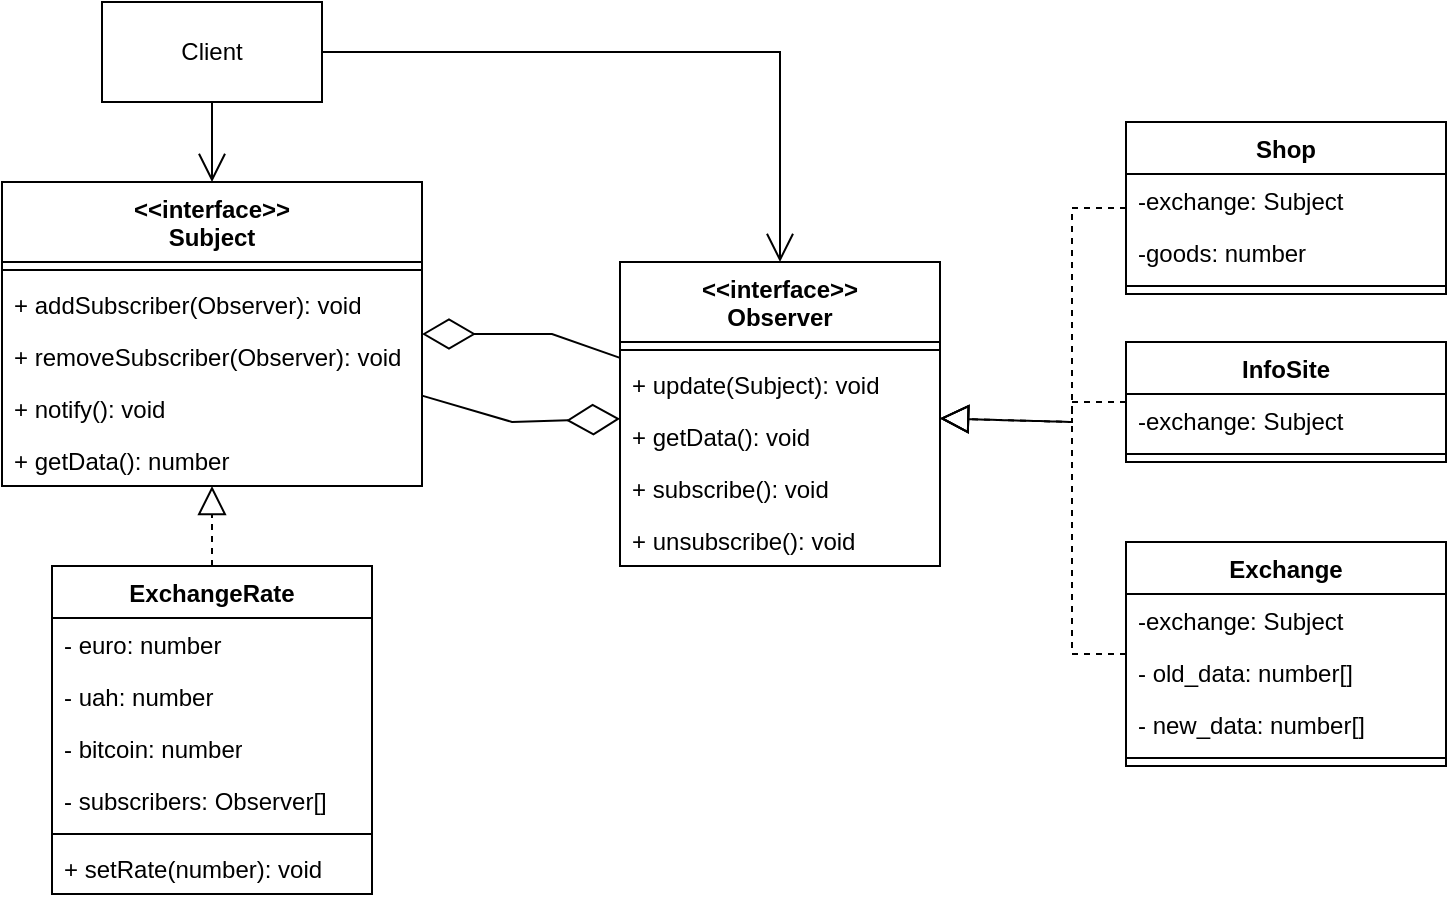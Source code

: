 <mxfile version="21.3.3" type="device">
  <diagram id="C5RBs43oDa-KdzZeNtuy" name="Page-1">
    <mxGraphModel dx="1105" dy="612" grid="1" gridSize="10" guides="1" tooltips="1" connect="1" arrows="1" fold="1" page="1" pageScale="1" pageWidth="827" pageHeight="1169" math="0" shadow="0">
      <root>
        <mxCell id="WIyWlLk6GJQsqaUBKTNV-0" />
        <mxCell id="WIyWlLk6GJQsqaUBKTNV-1" parent="WIyWlLk6GJQsqaUBKTNV-0" />
        <mxCell id="GQACmn0jV0vaVqxmoJ_N-4" value="Client" style="html=1;whiteSpace=wrap;" parent="WIyWlLk6GJQsqaUBKTNV-1" vertex="1">
          <mxGeometry x="75" y="170" width="110" height="50" as="geometry" />
        </mxCell>
        <mxCell id="x7uJ4MQezbmxkoE7o8Km-0" value="&amp;lt;&amp;lt;interface&amp;gt;&amp;gt;&lt;br&gt;Subject" style="swimlane;fontStyle=1;align=center;verticalAlign=top;childLayout=stackLayout;horizontal=1;startSize=40;horizontalStack=0;resizeParent=1;resizeParentMax=0;resizeLast=0;collapsible=1;marginBottom=0;whiteSpace=wrap;html=1;" vertex="1" parent="WIyWlLk6GJQsqaUBKTNV-1">
          <mxGeometry x="25" y="260" width="210" height="152" as="geometry" />
        </mxCell>
        <mxCell id="x7uJ4MQezbmxkoE7o8Km-2" value="" style="line;strokeWidth=1;fillColor=none;align=left;verticalAlign=middle;spacingTop=-1;spacingLeft=3;spacingRight=3;rotatable=0;labelPosition=right;points=[];portConstraint=eastwest;strokeColor=inherit;" vertex="1" parent="x7uJ4MQezbmxkoE7o8Km-0">
          <mxGeometry y="40" width="210" height="8" as="geometry" />
        </mxCell>
        <mxCell id="x7uJ4MQezbmxkoE7o8Km-3" value="+ addSubscriber(Observer): void" style="text;strokeColor=none;fillColor=none;align=left;verticalAlign=top;spacingLeft=4;spacingRight=4;overflow=hidden;rotatable=0;points=[[0,0.5],[1,0.5]];portConstraint=eastwest;whiteSpace=wrap;html=1;" vertex="1" parent="x7uJ4MQezbmxkoE7o8Km-0">
          <mxGeometry y="48" width="210" height="26" as="geometry" />
        </mxCell>
        <mxCell id="x7uJ4MQezbmxkoE7o8Km-8" value="+ removeSubscriber(Observer): void" style="text;strokeColor=none;fillColor=none;align=left;verticalAlign=top;spacingLeft=4;spacingRight=4;overflow=hidden;rotatable=0;points=[[0,0.5],[1,0.5]];portConstraint=eastwest;whiteSpace=wrap;html=1;" vertex="1" parent="x7uJ4MQezbmxkoE7o8Km-0">
          <mxGeometry y="74" width="210" height="26" as="geometry" />
        </mxCell>
        <mxCell id="x7uJ4MQezbmxkoE7o8Km-9" value="+ notify(): void" style="text;strokeColor=none;fillColor=none;align=left;verticalAlign=top;spacingLeft=4;spacingRight=4;overflow=hidden;rotatable=0;points=[[0,0.5],[1,0.5]];portConstraint=eastwest;whiteSpace=wrap;html=1;" vertex="1" parent="x7uJ4MQezbmxkoE7o8Km-0">
          <mxGeometry y="100" width="210" height="26" as="geometry" />
        </mxCell>
        <mxCell id="x7uJ4MQezbmxkoE7o8Km-10" value="+ getData(): number" style="text;strokeColor=none;fillColor=none;align=left;verticalAlign=top;spacingLeft=4;spacingRight=4;overflow=hidden;rotatable=0;points=[[0,0.5],[1,0.5]];portConstraint=eastwest;whiteSpace=wrap;html=1;" vertex="1" parent="x7uJ4MQezbmxkoE7o8Km-0">
          <mxGeometry y="126" width="210" height="26" as="geometry" />
        </mxCell>
        <mxCell id="x7uJ4MQezbmxkoE7o8Km-4" value="&amp;lt;&amp;lt;interface&amp;gt;&amp;gt;&lt;br&gt;Observer" style="swimlane;fontStyle=1;align=center;verticalAlign=top;childLayout=stackLayout;horizontal=1;startSize=40;horizontalStack=0;resizeParent=1;resizeParentMax=0;resizeLast=0;collapsible=1;marginBottom=0;whiteSpace=wrap;html=1;" vertex="1" parent="WIyWlLk6GJQsqaUBKTNV-1">
          <mxGeometry x="334" y="300" width="160" height="152" as="geometry" />
        </mxCell>
        <mxCell id="x7uJ4MQezbmxkoE7o8Km-6" value="" style="line;strokeWidth=1;fillColor=none;align=left;verticalAlign=middle;spacingTop=-1;spacingLeft=3;spacingRight=3;rotatable=0;labelPosition=right;points=[];portConstraint=eastwest;strokeColor=inherit;" vertex="1" parent="x7uJ4MQezbmxkoE7o8Km-4">
          <mxGeometry y="40" width="160" height="8" as="geometry" />
        </mxCell>
        <mxCell id="x7uJ4MQezbmxkoE7o8Km-5" value="+ update(Subject): void" style="text;strokeColor=none;fillColor=none;align=left;verticalAlign=top;spacingLeft=4;spacingRight=4;overflow=hidden;rotatable=0;points=[[0,0.5],[1,0.5]];portConstraint=eastwest;whiteSpace=wrap;html=1;" vertex="1" parent="x7uJ4MQezbmxkoE7o8Km-4">
          <mxGeometry y="48" width="160" height="26" as="geometry" />
        </mxCell>
        <mxCell id="x7uJ4MQezbmxkoE7o8Km-7" value="+ getData(): void" style="text;strokeColor=none;fillColor=none;align=left;verticalAlign=top;spacingLeft=4;spacingRight=4;overflow=hidden;rotatable=0;points=[[0,0.5],[1,0.5]];portConstraint=eastwest;whiteSpace=wrap;html=1;" vertex="1" parent="x7uJ4MQezbmxkoE7o8Km-4">
          <mxGeometry y="74" width="160" height="26" as="geometry" />
        </mxCell>
        <mxCell id="x7uJ4MQezbmxkoE7o8Km-11" value="+ subscribe(): void" style="text;strokeColor=none;fillColor=none;align=left;verticalAlign=top;spacingLeft=4;spacingRight=4;overflow=hidden;rotatable=0;points=[[0,0.5],[1,0.5]];portConstraint=eastwest;whiteSpace=wrap;html=1;" vertex="1" parent="x7uJ4MQezbmxkoE7o8Km-4">
          <mxGeometry y="100" width="160" height="26" as="geometry" />
        </mxCell>
        <mxCell id="x7uJ4MQezbmxkoE7o8Km-12" value="+ unsubscribe(): void" style="text;strokeColor=none;fillColor=none;align=left;verticalAlign=top;spacingLeft=4;spacingRight=4;overflow=hidden;rotatable=0;points=[[0,0.5],[1,0.5]];portConstraint=eastwest;whiteSpace=wrap;html=1;" vertex="1" parent="x7uJ4MQezbmxkoE7o8Km-4">
          <mxGeometry y="126" width="160" height="26" as="geometry" />
        </mxCell>
        <mxCell id="x7uJ4MQezbmxkoE7o8Km-13" value="ExchangeRate" style="swimlane;fontStyle=1;align=center;verticalAlign=top;childLayout=stackLayout;horizontal=1;startSize=26;horizontalStack=0;resizeParent=1;resizeParentMax=0;resizeLast=0;collapsible=1;marginBottom=0;whiteSpace=wrap;html=1;" vertex="1" parent="WIyWlLk6GJQsqaUBKTNV-1">
          <mxGeometry x="50" y="452" width="160" height="164" as="geometry" />
        </mxCell>
        <mxCell id="x7uJ4MQezbmxkoE7o8Km-14" value="- euro: number" style="text;strokeColor=none;fillColor=none;align=left;verticalAlign=top;spacingLeft=4;spacingRight=4;overflow=hidden;rotatable=0;points=[[0,0.5],[1,0.5]];portConstraint=eastwest;whiteSpace=wrap;html=1;" vertex="1" parent="x7uJ4MQezbmxkoE7o8Km-13">
          <mxGeometry y="26" width="160" height="26" as="geometry" />
        </mxCell>
        <mxCell id="x7uJ4MQezbmxkoE7o8Km-17" value="- uah: number" style="text;strokeColor=none;fillColor=none;align=left;verticalAlign=top;spacingLeft=4;spacingRight=4;overflow=hidden;rotatable=0;points=[[0,0.5],[1,0.5]];portConstraint=eastwest;whiteSpace=wrap;html=1;" vertex="1" parent="x7uJ4MQezbmxkoE7o8Km-13">
          <mxGeometry y="52" width="160" height="26" as="geometry" />
        </mxCell>
        <mxCell id="x7uJ4MQezbmxkoE7o8Km-18" value="- bitcoin: number" style="text;strokeColor=none;fillColor=none;align=left;verticalAlign=top;spacingLeft=4;spacingRight=4;overflow=hidden;rotatable=0;points=[[0,0.5],[1,0.5]];portConstraint=eastwest;whiteSpace=wrap;html=1;" vertex="1" parent="x7uJ4MQezbmxkoE7o8Km-13">
          <mxGeometry y="78" width="160" height="26" as="geometry" />
        </mxCell>
        <mxCell id="x7uJ4MQezbmxkoE7o8Km-19" value="- subscribers: Observer[]" style="text;strokeColor=none;fillColor=none;align=left;verticalAlign=top;spacingLeft=4;spacingRight=4;overflow=hidden;rotatable=0;points=[[0,0.5],[1,0.5]];portConstraint=eastwest;whiteSpace=wrap;html=1;" vertex="1" parent="x7uJ4MQezbmxkoE7o8Km-13">
          <mxGeometry y="104" width="160" height="26" as="geometry" />
        </mxCell>
        <mxCell id="x7uJ4MQezbmxkoE7o8Km-15" value="" style="line;strokeWidth=1;fillColor=none;align=left;verticalAlign=middle;spacingTop=-1;spacingLeft=3;spacingRight=3;rotatable=0;labelPosition=right;points=[];portConstraint=eastwest;strokeColor=inherit;" vertex="1" parent="x7uJ4MQezbmxkoE7o8Km-13">
          <mxGeometry y="130" width="160" height="8" as="geometry" />
        </mxCell>
        <mxCell id="x7uJ4MQezbmxkoE7o8Km-16" value="+ setRate(number): void" style="text;strokeColor=none;fillColor=none;align=left;verticalAlign=top;spacingLeft=4;spacingRight=4;overflow=hidden;rotatable=0;points=[[0,0.5],[1,0.5]];portConstraint=eastwest;whiteSpace=wrap;html=1;" vertex="1" parent="x7uJ4MQezbmxkoE7o8Km-13">
          <mxGeometry y="138" width="160" height="26" as="geometry" />
        </mxCell>
        <mxCell id="x7uJ4MQezbmxkoE7o8Km-20" value="Shop" style="swimlane;fontStyle=1;align=center;verticalAlign=top;childLayout=stackLayout;horizontal=1;startSize=26;horizontalStack=0;resizeParent=1;resizeParentMax=0;resizeLast=0;collapsible=1;marginBottom=0;whiteSpace=wrap;html=1;" vertex="1" parent="WIyWlLk6GJQsqaUBKTNV-1">
          <mxGeometry x="587" y="230" width="160" height="86" as="geometry" />
        </mxCell>
        <mxCell id="x7uJ4MQezbmxkoE7o8Km-34" value="-exchange: Subject" style="text;strokeColor=none;fillColor=none;align=left;verticalAlign=top;spacingLeft=4;spacingRight=4;overflow=hidden;rotatable=0;points=[[0,0.5],[1,0.5]];portConstraint=eastwest;whiteSpace=wrap;html=1;" vertex="1" parent="x7uJ4MQezbmxkoE7o8Km-20">
          <mxGeometry y="26" width="160" height="26" as="geometry" />
        </mxCell>
        <mxCell id="x7uJ4MQezbmxkoE7o8Km-37" value="-goods: number" style="text;strokeColor=none;fillColor=none;align=left;verticalAlign=top;spacingLeft=4;spacingRight=4;overflow=hidden;rotatable=0;points=[[0,0.5],[1,0.5]];portConstraint=eastwest;whiteSpace=wrap;html=1;" vertex="1" parent="x7uJ4MQezbmxkoE7o8Km-20">
          <mxGeometry y="52" width="160" height="26" as="geometry" />
        </mxCell>
        <mxCell id="x7uJ4MQezbmxkoE7o8Km-22" value="" style="line;strokeWidth=1;fillColor=none;align=left;verticalAlign=middle;spacingTop=-1;spacingLeft=3;spacingRight=3;rotatable=0;labelPosition=right;points=[];portConstraint=eastwest;strokeColor=inherit;" vertex="1" parent="x7uJ4MQezbmxkoE7o8Km-20">
          <mxGeometry y="78" width="160" height="8" as="geometry" />
        </mxCell>
        <mxCell id="x7uJ4MQezbmxkoE7o8Km-24" value="Exchange" style="swimlane;fontStyle=1;align=center;verticalAlign=top;childLayout=stackLayout;horizontal=1;startSize=26;horizontalStack=0;resizeParent=1;resizeParentMax=0;resizeLast=0;collapsible=1;marginBottom=0;whiteSpace=wrap;html=1;" vertex="1" parent="WIyWlLk6GJQsqaUBKTNV-1">
          <mxGeometry x="587" y="440" width="160" height="112" as="geometry" />
        </mxCell>
        <mxCell id="x7uJ4MQezbmxkoE7o8Km-25" value="-exchange: Subject" style="text;strokeColor=none;fillColor=none;align=left;verticalAlign=top;spacingLeft=4;spacingRight=4;overflow=hidden;rotatable=0;points=[[0,0.5],[1,0.5]];portConstraint=eastwest;whiteSpace=wrap;html=1;" vertex="1" parent="x7uJ4MQezbmxkoE7o8Km-24">
          <mxGeometry y="26" width="160" height="26" as="geometry" />
        </mxCell>
        <mxCell id="x7uJ4MQezbmxkoE7o8Km-35" value="- old_data: number[]" style="text;strokeColor=none;fillColor=none;align=left;verticalAlign=top;spacingLeft=4;spacingRight=4;overflow=hidden;rotatable=0;points=[[0,0.5],[1,0.5]];portConstraint=eastwest;whiteSpace=wrap;html=1;" vertex="1" parent="x7uJ4MQezbmxkoE7o8Km-24">
          <mxGeometry y="52" width="160" height="26" as="geometry" />
        </mxCell>
        <mxCell id="x7uJ4MQezbmxkoE7o8Km-36" value="- new_data: number[]" style="text;strokeColor=none;fillColor=none;align=left;verticalAlign=top;spacingLeft=4;spacingRight=4;overflow=hidden;rotatable=0;points=[[0,0.5],[1,0.5]];portConstraint=eastwest;whiteSpace=wrap;html=1;" vertex="1" parent="x7uJ4MQezbmxkoE7o8Km-24">
          <mxGeometry y="78" width="160" height="26" as="geometry" />
        </mxCell>
        <mxCell id="x7uJ4MQezbmxkoE7o8Km-26" value="" style="line;strokeWidth=1;fillColor=none;align=left;verticalAlign=middle;spacingTop=-1;spacingLeft=3;spacingRight=3;rotatable=0;labelPosition=right;points=[];portConstraint=eastwest;strokeColor=inherit;" vertex="1" parent="x7uJ4MQezbmxkoE7o8Km-24">
          <mxGeometry y="104" width="160" height="8" as="geometry" />
        </mxCell>
        <mxCell id="x7uJ4MQezbmxkoE7o8Km-29" value="InfoSite" style="swimlane;fontStyle=1;align=center;verticalAlign=top;childLayout=stackLayout;horizontal=1;startSize=26;horizontalStack=0;resizeParent=1;resizeParentMax=0;resizeLast=0;collapsible=1;marginBottom=0;whiteSpace=wrap;html=1;" vertex="1" parent="WIyWlLk6GJQsqaUBKTNV-1">
          <mxGeometry x="587" y="340" width="160" height="60" as="geometry" />
        </mxCell>
        <mxCell id="x7uJ4MQezbmxkoE7o8Km-33" value="-exchange: Subject" style="text;strokeColor=none;fillColor=none;align=left;verticalAlign=top;spacingLeft=4;spacingRight=4;overflow=hidden;rotatable=0;points=[[0,0.5],[1,0.5]];portConstraint=eastwest;whiteSpace=wrap;html=1;" vertex="1" parent="x7uJ4MQezbmxkoE7o8Km-29">
          <mxGeometry y="26" width="160" height="26" as="geometry" />
        </mxCell>
        <mxCell id="x7uJ4MQezbmxkoE7o8Km-31" value="" style="line;strokeWidth=1;fillColor=none;align=left;verticalAlign=middle;spacingTop=-1;spacingLeft=3;spacingRight=3;rotatable=0;labelPosition=right;points=[];portConstraint=eastwest;strokeColor=inherit;" vertex="1" parent="x7uJ4MQezbmxkoE7o8Km-29">
          <mxGeometry y="52" width="160" height="8" as="geometry" />
        </mxCell>
        <mxCell id="x7uJ4MQezbmxkoE7o8Km-39" value="" style="endArrow=block;dashed=1;endFill=0;endSize=12;html=1;rounded=0;" edge="1" parent="WIyWlLk6GJQsqaUBKTNV-1" source="x7uJ4MQezbmxkoE7o8Km-29" target="x7uJ4MQezbmxkoE7o8Km-4">
          <mxGeometry width="160" relative="1" as="geometry">
            <mxPoint x="490" y="610" as="sourcePoint" />
            <mxPoint x="480" y="330" as="targetPoint" />
            <Array as="points">
              <mxPoint x="560" y="370" />
              <mxPoint x="560" y="380" />
            </Array>
          </mxGeometry>
        </mxCell>
        <mxCell id="x7uJ4MQezbmxkoE7o8Km-40" value="" style="endArrow=block;dashed=1;endFill=0;endSize=12;html=1;rounded=0;" edge="1" parent="WIyWlLk6GJQsqaUBKTNV-1" source="x7uJ4MQezbmxkoE7o8Km-24" target="x7uJ4MQezbmxkoE7o8Km-4">
          <mxGeometry width="160" relative="1" as="geometry">
            <mxPoint x="400" y="660" as="sourcePoint" />
            <mxPoint x="460" y="410" as="targetPoint" />
            <Array as="points">
              <mxPoint x="560" y="496" />
              <mxPoint x="560" y="380" />
            </Array>
          </mxGeometry>
        </mxCell>
        <mxCell id="x7uJ4MQezbmxkoE7o8Km-41" value="" style="endArrow=block;dashed=1;endFill=0;endSize=12;html=1;rounded=0;" edge="1" parent="WIyWlLk6GJQsqaUBKTNV-1" source="x7uJ4MQezbmxkoE7o8Km-20" target="x7uJ4MQezbmxkoE7o8Km-4">
          <mxGeometry width="160" relative="1" as="geometry">
            <mxPoint x="510" y="630" as="sourcePoint" />
            <mxPoint x="480" y="420" as="targetPoint" />
            <Array as="points">
              <mxPoint x="560" y="273" />
              <mxPoint x="560" y="380" />
            </Array>
          </mxGeometry>
        </mxCell>
        <mxCell id="x7uJ4MQezbmxkoE7o8Km-45" value="" style="endArrow=block;dashed=1;endFill=0;endSize=12;html=1;rounded=0;" edge="1" parent="WIyWlLk6GJQsqaUBKTNV-1" source="x7uJ4MQezbmxkoE7o8Km-13" target="x7uJ4MQezbmxkoE7o8Km-0">
          <mxGeometry width="160" relative="1" as="geometry">
            <mxPoint x="240" y="630" as="sourcePoint" />
            <mxPoint x="400" y="630" as="targetPoint" />
          </mxGeometry>
        </mxCell>
        <mxCell id="x7uJ4MQezbmxkoE7o8Km-46" value="" style="endArrow=open;endFill=1;endSize=12;html=1;rounded=0;" edge="1" parent="WIyWlLk6GJQsqaUBKTNV-1" source="GQACmn0jV0vaVqxmoJ_N-4" target="x7uJ4MQezbmxkoE7o8Km-0">
          <mxGeometry width="160" relative="1" as="geometry">
            <mxPoint x="280" y="170" as="sourcePoint" />
            <mxPoint x="440" y="170" as="targetPoint" />
          </mxGeometry>
        </mxCell>
        <mxCell id="x7uJ4MQezbmxkoE7o8Km-47" value="" style="endArrow=open;endFill=1;endSize=12;html=1;rounded=0;" edge="1" parent="WIyWlLk6GJQsqaUBKTNV-1" source="GQACmn0jV0vaVqxmoJ_N-4" target="x7uJ4MQezbmxkoE7o8Km-4">
          <mxGeometry width="160" relative="1" as="geometry">
            <mxPoint x="340" y="380" as="sourcePoint" />
            <mxPoint x="500" y="380" as="targetPoint" />
            <Array as="points">
              <mxPoint x="414" y="195" />
            </Array>
          </mxGeometry>
        </mxCell>
        <mxCell id="x7uJ4MQezbmxkoE7o8Km-48" value="" style="endArrow=diamondThin;endFill=0;endSize=24;html=1;rounded=0;" edge="1" parent="WIyWlLk6GJQsqaUBKTNV-1" source="x7uJ4MQezbmxkoE7o8Km-4" target="x7uJ4MQezbmxkoE7o8Km-0">
          <mxGeometry width="160" relative="1" as="geometry">
            <mxPoint x="300" y="560" as="sourcePoint" />
            <mxPoint x="460" y="560" as="targetPoint" />
            <Array as="points">
              <mxPoint x="300" y="336" />
            </Array>
          </mxGeometry>
        </mxCell>
        <mxCell id="x7uJ4MQezbmxkoE7o8Km-49" value="" style="endArrow=diamondThin;endFill=0;endSize=24;html=1;rounded=0;" edge="1" parent="WIyWlLk6GJQsqaUBKTNV-1" source="x7uJ4MQezbmxkoE7o8Km-0" target="x7uJ4MQezbmxkoE7o8Km-4">
          <mxGeometry width="160" relative="1" as="geometry">
            <mxPoint x="290" y="550" as="sourcePoint" />
            <mxPoint x="450" y="550" as="targetPoint" />
            <Array as="points">
              <mxPoint x="280" y="380" />
            </Array>
          </mxGeometry>
        </mxCell>
      </root>
    </mxGraphModel>
  </diagram>
</mxfile>
